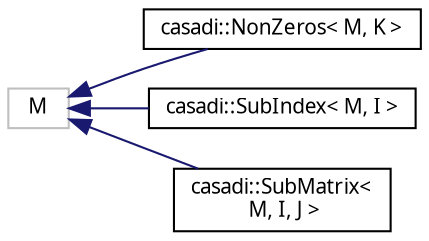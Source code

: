 digraph "Graphical Class Hierarchy"
{
  edge [fontname="FreeSans.ttf",fontsize="10",labelfontname="FreeSans.ttf",labelfontsize="10"];
  node [fontname="FreeSans.ttf",fontsize="10",shape=record];
  rankdir="LR";
  Node1 [label="M",height=0.2,width=0.4,color="grey75", fillcolor="white", style="filled"];
  Node1 -> Node2 [dir="back",color="midnightblue",fontsize="10",style="solid",fontname="FreeSans.ttf"];
  Node2 [label="casadi::NonZeros\< M, K \>",height=0.2,width=0.4,color="black", fillcolor="white", style="filled",URL="$d9/d50/classcasadi_1_1NonZeros.html",tooltip="Access to a set of nonzeros. "];
  Node1 -> Node3 [dir="back",color="midnightblue",fontsize="10",style="solid",fontname="FreeSans.ttf"];
  Node3 [label="casadi::SubIndex\< M, I \>",height=0.2,width=0.4,color="black", fillcolor="white", style="filled",URL="$d8/da1/classcasadi_1_1SubIndex.html"];
  Node1 -> Node4 [dir="back",color="midnightblue",fontsize="10",style="solid",fontname="FreeSans.ttf"];
  Node4 [label="casadi::SubMatrix\<\l M, I, J \>",height=0.2,width=0.4,color="black", fillcolor="white", style="filled",URL="$d2/d9e/classcasadi_1_1SubMatrix.html"];
}
